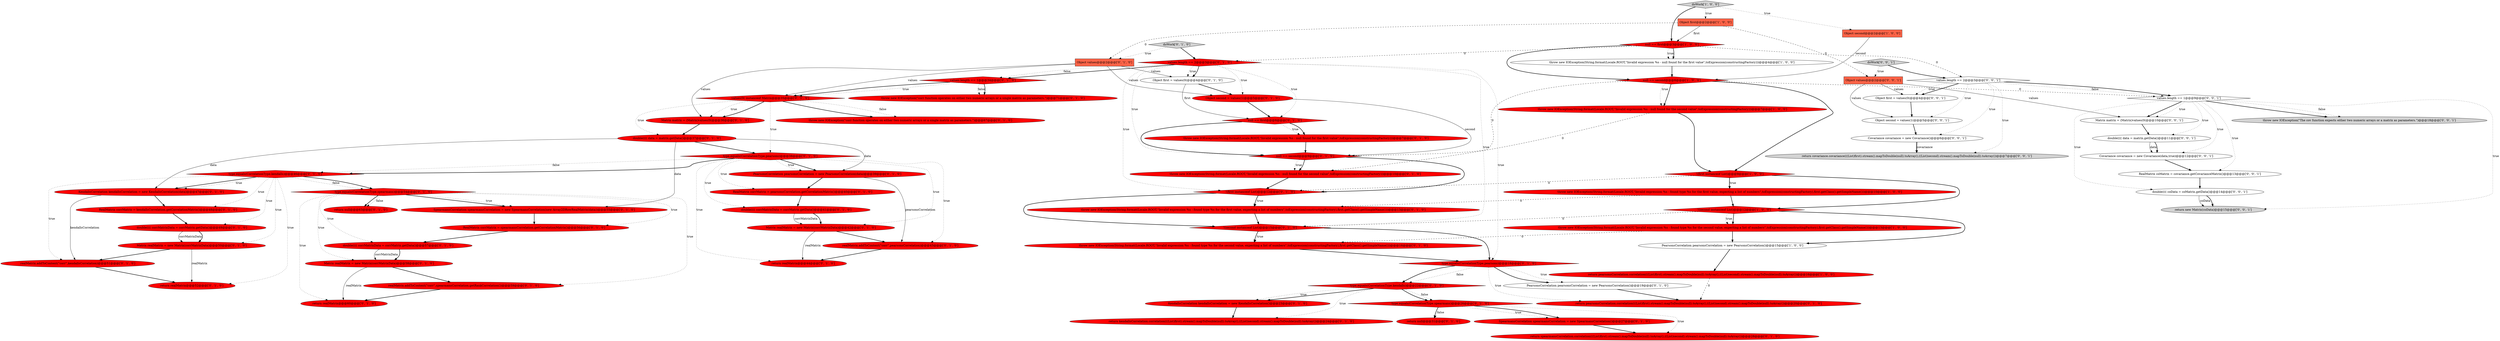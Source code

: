 digraph {
40 [style = filled, label = "return realMatrix@@@52@@@['0', '1', '0']", fillcolor = red, shape = ellipse image = "AAA1AAABBB2BBB"];
2 [style = filled, label = "throw new IOException(String.format(Locale.ROOT,\"Invalid expression %s - null found for the second value\",toExpression(constructingFactory)))@@@7@@@['1', '0', '0']", fillcolor = red, shape = ellipse image = "AAA1AAABBB1BBB"];
32 [style = filled, label = "Matrix realMatrix = new Matrix(corrMatrixData)@@@58@@@['0', '1', '0']", fillcolor = red, shape = ellipse image = "AAA1AAABBB2BBB"];
15 [style = filled, label = "!(second instanceof List)@@@15@@@['0', '1', '0']", fillcolor = red, shape = diamond image = "AAA1AAABBB2BBB"];
46 [style = filled, label = "throw new IOException(String.format(Locale.ROOT,\"Invalid expression %s - found type %s for the second value, expecting a list of numbers\",toExpression(constructingFactory),first.getClass().getSimpleName()))@@@16@@@['0', '1', '0']", fillcolor = red, shape = ellipse image = "AAA1AAABBB2BBB"];
47 [style = filled, label = "SpearmansCorrelation spearmansCorrelation = new SpearmansCorrelation(new Array2DRowRealMatrix(data))@@@55@@@['0', '1', '0']", fillcolor = red, shape = ellipse image = "AAA1AAABBB2BBB"];
14 [style = filled, label = "SpearmansCorrelation spearmansCorrelation = new SpearmansCorrelation()@@@27@@@['0', '1', '0']", fillcolor = red, shape = ellipse image = "AAA1AAABBB2BBB"];
45 [style = filled, label = "return kendallsCorrelation.correlation(((List)first).stream().mapToDouble(null).toArray(),((List)second).stream().mapToDouble(null).toArray())@@@24@@@['0', '1', '0']", fillcolor = red, shape = ellipse image = "AAA1AAABBB2BBB"];
52 [style = filled, label = "!(first instanceof List)@@@12@@@['0', '1', '0']", fillcolor = red, shape = diamond image = "AAA1AAABBB2BBB"];
54 [style = filled, label = "Object second = values(1(@@@5@@@['0', '1', '0']", fillcolor = red, shape = ellipse image = "AAA1AAABBB2BBB"];
58 [style = filled, label = "double(((( corrMatrixData = corrMatrix.getData()@@@49@@@['0', '1', '0']", fillcolor = red, shape = ellipse image = "AAA1AAABBB2BBB"];
59 [style = filled, label = "values.length == 1@@@34@@@['0', '1', '0']", fillcolor = red, shape = diamond image = "AAA1AAABBB2BBB"];
70 [style = filled, label = "double(((( coData = coMatrix.getData()@@@14@@@['0', '0', '1']", fillcolor = white, shape = ellipse image = "AAA0AAABBB3BBB"];
19 [style = filled, label = "throw new IOException(\"corr function operates on either two numeric arrays or a single matrix as parameters.\")@@@71@@@['0', '1', '0']", fillcolor = red, shape = ellipse image = "AAA1AAABBB2BBB"];
23 [style = filled, label = "realMatrix.addToContext(\"corr\",pearsonsCorrelation)@@@43@@@['0', '1', '0']", fillcolor = red, shape = ellipse image = "AAA1AAABBB2BBB"];
0 [style = filled, label = "null == first@@@3@@@['1', '0', '0']", fillcolor = red, shape = diamond image = "AAA1AAABBB1BBB"];
65 [style = filled, label = "Covariance covariance = new Covariance(data,true)@@@12@@@['0', '0', '1']", fillcolor = white, shape = ellipse image = "AAA0AAABBB3BBB"];
36 [style = filled, label = "Object values@@@2@@@['0', '1', '0']", fillcolor = tomato, shape = box image = "AAA1AAABBB2BBB"];
18 [style = filled, label = "PearsonsCorrelation pearsonsCorrelation = new PearsonsCorrelation(data)@@@39@@@['0', '1', '0']", fillcolor = red, shape = ellipse image = "AAA1AAABBB2BBB"];
75 [style = filled, label = "return new Matrix(coData)@@@15@@@['0', '0', '1']", fillcolor = lightgray, shape = ellipse image = "AAA0AAABBB3BBB"];
77 [style = filled, label = "values.length == 1@@@9@@@['0', '0', '1']", fillcolor = white, shape = diamond image = "AAA0AAABBB3BBB"];
37 [style = filled, label = "Object first = values(0(@@@4@@@['0', '1', '0']", fillcolor = white, shape = ellipse image = "AAA0AAABBB2BBB"];
4 [style = filled, label = "!(first instanceof List)@@@9@@@['1', '0', '0']", fillcolor = red, shape = diamond image = "AAA1AAABBB1BBB"];
28 [style = filled, label = "PearsonsCorrelation pearsonsCorrelation = new PearsonsCorrelation()@@@19@@@['0', '1', '0']", fillcolor = white, shape = ellipse image = "AAA0AAABBB2BBB"];
30 [style = filled, label = "realMatrix.addToContext(\"corr\",kendallsCorrelation)@@@51@@@['0', '1', '0']", fillcolor = red, shape = ellipse image = "AAA1AAABBB2BBB"];
61 [style = filled, label = "Matrix matrix = (Matrix)values(0(@@@36@@@['0', '1', '0']", fillcolor = red, shape = ellipse image = "AAA1AAABBB2BBB"];
9 [style = filled, label = "throw new IOException(String.format(Locale.ROOT,\"Invalid expression %s - null found for the first value\",toExpression(constructingFactory)))@@@4@@@['1', '0', '0']", fillcolor = white, shape = ellipse image = "AAA0AAABBB1BBB"];
74 [style = filled, label = "Matrix matrix = (Matrix)values(0(@@@10@@@['0', '0', '1']", fillcolor = white, shape = ellipse image = "AAA0AAABBB3BBB"];
38 [style = filled, label = "type.equals(CorrelationType.kendalls)@@@46@@@['0', '1', '0']", fillcolor = red, shape = diamond image = "AAA1AAABBB2BBB"];
57 [style = filled, label = "throw new IOException(String.format(Locale.ROOT,\"Invalid expression %s - found type %s for the first value, expecting a list of numbers\",toExpression(constructingFactory),first.getClass().getSimpleName()))@@@13@@@['0', '1', '0']", fillcolor = red, shape = ellipse image = "AAA1AAABBB2BBB"];
7 [style = filled, label = "null == second@@@6@@@['1', '0', '0']", fillcolor = red, shape = diamond image = "AAA1AAABBB1BBB"];
11 [style = filled, label = "doWork['1', '0', '0']", fillcolor = lightgray, shape = diamond image = "AAA0AAABBB1BBB"];
21 [style = filled, label = "throw new IOException(String.format(Locale.ROOT,\"Invalid expression %s - null found for the second value\",toExpression(constructingFactory)))@@@10@@@['0', '1', '0']", fillcolor = red, shape = ellipse image = "AAA1AAABBB2BBB"];
78 [style = filled, label = "Object values@@@2@@@['0', '0', '1']", fillcolor = tomato, shape = box image = "AAA0AAABBB3BBB"];
71 [style = filled, label = "Covariance covariance = new Covariance()@@@6@@@['0', '0', '1']", fillcolor = white, shape = ellipse image = "AAA0AAABBB3BBB"];
3 [style = filled, label = "!(second instanceof List)@@@12@@@['1', '0', '0']", fillcolor = red, shape = diamond image = "AAA1AAABBB1BBB"];
72 [style = filled, label = "Object second = values(1(@@@5@@@['0', '0', '1']", fillcolor = white, shape = ellipse image = "AAA0AAABBB3BBB"];
13 [style = filled, label = "return null@@@63@@@['0', '1', '0']", fillcolor = red, shape = ellipse image = "AAA1AAABBB2BBB"];
51 [style = filled, label = "values.length == 2@@@3@@@['0', '1', '0']", fillcolor = red, shape = diamond image = "AAA1AAABBB2BBB"];
33 [style = filled, label = "throw new IOException(\"corr function operates on either two numeric arrays or a single matrix as parameters.\")@@@67@@@['0', '1', '0']", fillcolor = red, shape = ellipse image = "AAA1AAABBB2BBB"];
50 [style = filled, label = "double(((( corrMatrixData = corrMatrix.getData()@@@41@@@['0', '1', '0']", fillcolor = red, shape = ellipse image = "AAA1AAABBB2BBB"];
62 [style = filled, label = "RealMatrix corrMatrix = kendallsCorrelation.getCorrelationMatrix()@@@48@@@['0', '1', '0']", fillcolor = red, shape = ellipse image = "AAA1AAABBB2BBB"];
67 [style = filled, label = "values.length == 2@@@3@@@['0', '0', '1']", fillcolor = white, shape = diamond image = "AAA0AAABBB3BBB"];
42 [style = filled, label = "double(((( data = matrix.getData()@@@37@@@['0', '1', '0']", fillcolor = red, shape = ellipse image = "AAA1AAABBB2BBB"];
48 [style = filled, label = "type.equals(CorrelationType.spearmans)@@@26@@@['0', '1', '0']", fillcolor = red, shape = diamond image = "AAA1AAABBB2BBB"];
1 [style = filled, label = "PearsonsCorrelation pearsonsCorrelation = new PearsonsCorrelation()@@@15@@@['1', '0', '0']", fillcolor = white, shape = ellipse image = "AAA0AAABBB1BBB"];
31 [style = filled, label = "type.equals(CorrelationType.spearmans)@@@54@@@['0', '1', '0']", fillcolor = red, shape = diamond image = "AAA1AAABBB2BBB"];
17 [style = filled, label = "type.equals(CorrelationType.pearsons)@@@18@@@['0', '1', '0']", fillcolor = red, shape = diamond image = "AAA1AAABBB2BBB"];
35 [style = filled, label = "KendallsCorrelation kendallsCorrelation = new KendallsCorrelation(data)@@@47@@@['0', '1', '0']", fillcolor = red, shape = ellipse image = "AAA1AAABBB2BBB"];
55 [style = filled, label = "return pearsonsCorrelation.correlation(((List)first).stream().mapToDouble(null).toArray(),((List)second).stream().mapToDouble(null).toArray())@@@20@@@['0', '1', '0']", fillcolor = red, shape = ellipse image = "AAA1AAABBB2BBB"];
20 [style = filled, label = "RealMatrix corrMatrix = pearsonsCorrelation.getCorrelationMatrix()@@@40@@@['0', '1', '0']", fillcolor = red, shape = ellipse image = "AAA1AAABBB2BBB"];
34 [style = filled, label = "type.equals(CorrelationType.pearsons)@@@38@@@['0', '1', '0']", fillcolor = red, shape = diamond image = "AAA1AAABBB2BBB"];
44 [style = filled, label = "realMatrix.addToContext(\"corr\",spearmansCorrelation.getRankCorrelation())@@@59@@@['0', '1', '0']", fillcolor = red, shape = ellipse image = "AAA1AAABBB2BBB"];
12 [style = filled, label = "Object first@@@2@@@['1', '0', '0']", fillcolor = tomato, shape = box image = "AAA1AAABBB1BBB"];
49 [style = filled, label = "return realMatrix@@@44@@@['0', '1', '0']", fillcolor = red, shape = ellipse image = "AAA1AAABBB2BBB"];
53 [style = filled, label = "KendallsCorrelation kendallsCorrelation = new KendallsCorrelation()@@@23@@@['0', '1', '0']", fillcolor = red, shape = ellipse image = "AAA1AAABBB2BBB"];
16 [style = filled, label = "double(((( corrMatrixData = corrMatrix.getData()@@@57@@@['0', '1', '0']", fillcolor = red, shape = ellipse image = "AAA1AAABBB2BBB"];
68 [style = filled, label = "throw new IOException(\"The cov function expects either two numeric arrays or a matrix as parameters.\")@@@18@@@['0', '0', '1']", fillcolor = lightgray, shape = ellipse image = "AAA0AAABBB3BBB"];
39 [style = filled, label = "doWork['0', '1', '0']", fillcolor = lightgray, shape = diamond image = "AAA0AAABBB2BBB"];
56 [style = filled, label = "null == second@@@9@@@['0', '1', '0']", fillcolor = red, shape = diamond image = "AAA1AAABBB2BBB"];
41 [style = filled, label = "values(0( instanceof Matrix@@@35@@@['0', '1', '0']", fillcolor = red, shape = diamond image = "AAA1AAABBB2BBB"];
6 [style = filled, label = "throw new IOException(String.format(Locale.ROOT,\"Invalid expression %s - found type %s for the first value, expecting a list of numbers\",toExpression(constructingFactory),first.getClass().getSimpleName()))@@@10@@@['1', '0', '0']", fillcolor = red, shape = ellipse image = "AAA1AAABBB1BBB"];
25 [style = filled, label = "throw new IOException(String.format(Locale.ROOT,\"Invalid expression %s - null found for the first value\",toExpression(constructingFactory)))@@@7@@@['0', '1', '0']", fillcolor = red, shape = ellipse image = "AAA1AAABBB2BBB"];
64 [style = filled, label = "Object first = values(0(@@@4@@@['0', '0', '1']", fillcolor = white, shape = ellipse image = "AAA0AAABBB3BBB"];
63 [style = filled, label = "Matrix realMatrix = new Matrix(corrMatrixData)@@@42@@@['0', '1', '0']", fillcolor = red, shape = ellipse image = "AAA1AAABBB2BBB"];
24 [style = filled, label = "type.equals(CorrelationType.kendalls)@@@22@@@['0', '1', '0']", fillcolor = red, shape = diamond image = "AAA1AAABBB2BBB"];
10 [style = filled, label = "return pearsonsCorrelation.correlation(((List)first).stream().mapToDouble(null).toArray(),((List)second).stream().mapToDouble(null).toArray())@@@16@@@['1', '0', '0']", fillcolor = red, shape = ellipse image = "AAA1AAABBB1BBB"];
66 [style = filled, label = "doWork['0', '0', '1']", fillcolor = lightgray, shape = diamond image = "AAA0AAABBB3BBB"];
69 [style = filled, label = "RealMatrix coMatrix = covariance.getCovarianceMatrix()@@@13@@@['0', '0', '1']", fillcolor = white, shape = ellipse image = "AAA0AAABBB3BBB"];
60 [style = filled, label = "return realMatrix@@@60@@@['0', '1', '0']", fillcolor = red, shape = ellipse image = "AAA1AAABBB2BBB"];
43 [style = filled, label = "RealMatrix corrMatrix = spearmansCorrelation.getCorrelationMatrix()@@@56@@@['0', '1', '0']", fillcolor = red, shape = ellipse image = "AAA1AAABBB2BBB"];
73 [style = filled, label = "return covariance.covariance(((List)first).stream().mapToDouble(null).toArray(),((List)second).stream().mapToDouble(null).toArray())@@@7@@@['0', '0', '1']", fillcolor = lightgray, shape = ellipse image = "AAA0AAABBB3BBB"];
76 [style = filled, label = "double(((( data = matrix.getData()@@@11@@@['0', '0', '1']", fillcolor = white, shape = ellipse image = "AAA0AAABBB3BBB"];
26 [style = filled, label = "null == first@@@6@@@['0', '1', '0']", fillcolor = red, shape = diamond image = "AAA1AAABBB2BBB"];
8 [style = filled, label = "Object second@@@2@@@['1', '0', '0']", fillcolor = tomato, shape = box image = "AAA0AAABBB1BBB"];
29 [style = filled, label = "Matrix realMatrix = new Matrix(corrMatrixData)@@@50@@@['0', '1', '0']", fillcolor = red, shape = ellipse image = "AAA1AAABBB2BBB"];
5 [style = filled, label = "throw new IOException(String.format(Locale.ROOT,\"Invalid expression %s - found type %s for the second value, expecting a list of numbers\",toExpression(constructingFactory),first.getClass().getSimpleName()))@@@13@@@['1', '0', '0']", fillcolor = red, shape = ellipse image = "AAA1AAABBB1BBB"];
27 [style = filled, label = "return null@@@31@@@['0', '1', '0']", fillcolor = red, shape = ellipse image = "AAA1AAABBB2BBB"];
22 [style = filled, label = "return spearmansCorrelation.correlation(((List)first).stream().mapToDouble(null).toArray(),((List)second).stream().mapToDouble(null).toArray())@@@28@@@['0', '1', '0']", fillcolor = red, shape = ellipse image = "AAA1AAABBB2BBB"];
51->37 [style = dotted, label="true"];
6->3 [style = bold, label=""];
39->36 [style = dotted, label="true"];
56->52 [style = bold, label=""];
29->30 [style = bold, label=""];
78->72 [style = solid, label="values"];
11->12 [style = dotted, label="true"];
34->18 [style = bold, label=""];
48->14 [style = dotted, label="true"];
21->52 [style = bold, label=""];
38->31 [style = bold, label=""];
34->20 [style = dotted, label="true"];
51->26 [style = dotted, label="true"];
9->7 [style = bold, label=""];
48->27 [style = bold, label=""];
26->56 [style = bold, label=""];
7->56 [style = dashed, label="0"];
18->23 [style = solid, label="pearsonsCorrelation"];
34->23 [style = dotted, label="true"];
67->72 [style = dotted, label="true"];
15->17 [style = bold, label=""];
3->5 [style = bold, label=""];
36->37 [style = solid, label="values"];
5->46 [style = dashed, label="0"];
39->51 [style = bold, label=""];
34->50 [style = dotted, label="true"];
51->52 [style = dotted, label="true"];
78->64 [style = solid, label="values"];
65->69 [style = bold, label=""];
70->75 [style = solid, label="coData"];
0->51 [style = dashed, label="0"];
77->65 [style = dotted, label="true"];
51->59 [style = dotted, label="false"];
30->40 [style = bold, label=""];
11->8 [style = dotted, label="true"];
67->71 [style = dotted, label="true"];
41->42 [style = dotted, label="true"];
51->54 [style = dotted, label="true"];
51->15 [style = dotted, label="true"];
24->53 [style = bold, label=""];
17->24 [style = dotted, label="false"];
31->44 [style = dotted, label="true"];
50->63 [style = bold, label=""];
54->26 [style = bold, label=""];
38->40 [style = dotted, label="true"];
28->55 [style = bold, label=""];
29->40 [style = solid, label="realMatrix"];
52->57 [style = dotted, label="true"];
63->49 [style = solid, label="realMatrix"];
4->3 [style = bold, label=""];
23->49 [style = bold, label=""];
43->16 [style = bold, label=""];
67->64 [style = bold, label=""];
67->77 [style = dotted, label="false"];
66->67 [style = bold, label=""];
34->18 [style = dotted, label="true"];
66->78 [style = dotted, label="true"];
36->54 [style = solid, label="values"];
14->22 [style = bold, label=""];
77->74 [style = bold, label=""];
77->76 [style = dotted, label="true"];
17->55 [style = dotted, label="true"];
47->43 [style = bold, label=""];
16->32 [style = bold, label=""];
56->21 [style = dotted, label="true"];
41->61 [style = dotted, label="true"];
37->26 [style = solid, label="first"];
50->63 [style = solid, label="corrMatrixData"];
51->56 [style = dotted, label="true"];
2->4 [style = bold, label=""];
41->61 [style = bold, label=""];
0->7 [style = bold, label=""];
6->57 [style = dashed, label="0"];
5->1 [style = bold, label=""];
18->20 [style = bold, label=""];
3->5 [style = dotted, label="true"];
34->63 [style = dotted, label="true"];
38->31 [style = dotted, label="false"];
2->21 [style = dashed, label="0"];
7->2 [style = bold, label=""];
56->21 [style = bold, label=""];
72->71 [style = bold, label=""];
70->75 [style = bold, label=""];
48->27 [style = dotted, label="false"];
3->15 [style = dashed, label="0"];
77->74 [style = dotted, label="true"];
59->41 [style = dotted, label="true"];
24->48 [style = dotted, label="false"];
4->52 [style = dashed, label="0"];
31->47 [style = bold, label=""];
51->17 [style = dotted, label="true"];
31->43 [style = dotted, label="true"];
34->38 [style = bold, label=""];
71->73 [style = solid, label="covariance"];
38->35 [style = bold, label=""];
36->41 [style = solid, label="values"];
78->74 [style = solid, label="values"];
52->15 [style = bold, label=""];
35->30 [style = solid, label="kendallsCorrelation"];
64->72 [style = bold, label=""];
7->2 [style = dotted, label="true"];
38->62 [style = dotted, label="true"];
67->77 [style = bold, label=""];
10->55 [style = dashed, label="0"];
31->47 [style = dotted, label="true"];
54->56 [style = solid, label="second"];
3->1 [style = bold, label=""];
31->13 [style = bold, label=""];
48->14 [style = bold, label=""];
42->18 [style = solid, label="data"];
7->4 [style = bold, label=""];
77->68 [style = bold, label=""];
67->73 [style = dotted, label="true"];
16->32 [style = solid, label="corrMatrixData"];
38->30 [style = dotted, label="true"];
76->65 [style = solid, label="data"];
41->34 [style = dotted, label="true"];
71->73 [style = bold, label=""];
51->37 [style = bold, label=""];
0->67 [style = dashed, label="0"];
41->33 [style = dotted, label="false"];
38->58 [style = dotted, label="true"];
57->15 [style = bold, label=""];
17->28 [style = dotted, label="true"];
61->42 [style = bold, label=""];
32->44 [style = bold, label=""];
24->45 [style = dotted, label="true"];
32->60 [style = solid, label="realMatrix"];
41->33 [style = bold, label=""];
12->0 [style = solid, label="first"];
77->68 [style = dotted, label="false"];
0->9 [style = dotted, label="true"];
58->29 [style = solid, label="corrMatrixData"];
8->7 [style = solid, label="second"];
4->6 [style = dotted, label="true"];
77->70 [style = dotted, label="true"];
42->47 [style = solid, label="data"];
24->53 [style = dotted, label="true"];
20->50 [style = bold, label=""];
42->34 [style = bold, label=""];
0->9 [style = bold, label=""];
44->60 [style = bold, label=""];
4->6 [style = bold, label=""];
26->25 [style = dotted, label="true"];
67->64 [style = dotted, label="true"];
25->56 [style = bold, label=""];
12->78 [style = dashed, label="0"];
26->25 [style = bold, label=""];
62->58 [style = bold, label=""];
36->61 [style = solid, label="values"];
31->16 [style = dotted, label="true"];
15->46 [style = dotted, label="true"];
34->49 [style = dotted, label="true"];
31->32 [style = dotted, label="true"];
51->59 [style = bold, label=""];
37->54 [style = bold, label=""];
7->77 [style = dashed, label="0"];
17->28 [style = bold, label=""];
11->0 [style = bold, label=""];
42->35 [style = solid, label="data"];
17->24 [style = bold, label=""];
77->75 [style = dotted, label="true"];
58->29 [style = bold, label=""];
34->38 [style = dotted, label="false"];
31->60 [style = dotted, label="true"];
38->35 [style = dotted, label="true"];
31->13 [style = dotted, label="false"];
77->69 [style = dotted, label="true"];
12->36 [style = dashed, label="0"];
35->62 [style = bold, label=""];
76->65 [style = bold, label=""];
15->46 [style = bold, label=""];
63->23 [style = bold, label=""];
38->29 [style = dotted, label="true"];
69->70 [style = bold, label=""];
48->22 [style = dotted, label="true"];
52->57 [style = bold, label=""];
1->10 [style = bold, label=""];
46->17 [style = bold, label=""];
59->41 [style = bold, label=""];
59->19 [style = dotted, label="false"];
24->48 [style = bold, label=""];
53->45 [style = bold, label=""];
74->76 [style = bold, label=""];
59->19 [style = bold, label=""];
}
